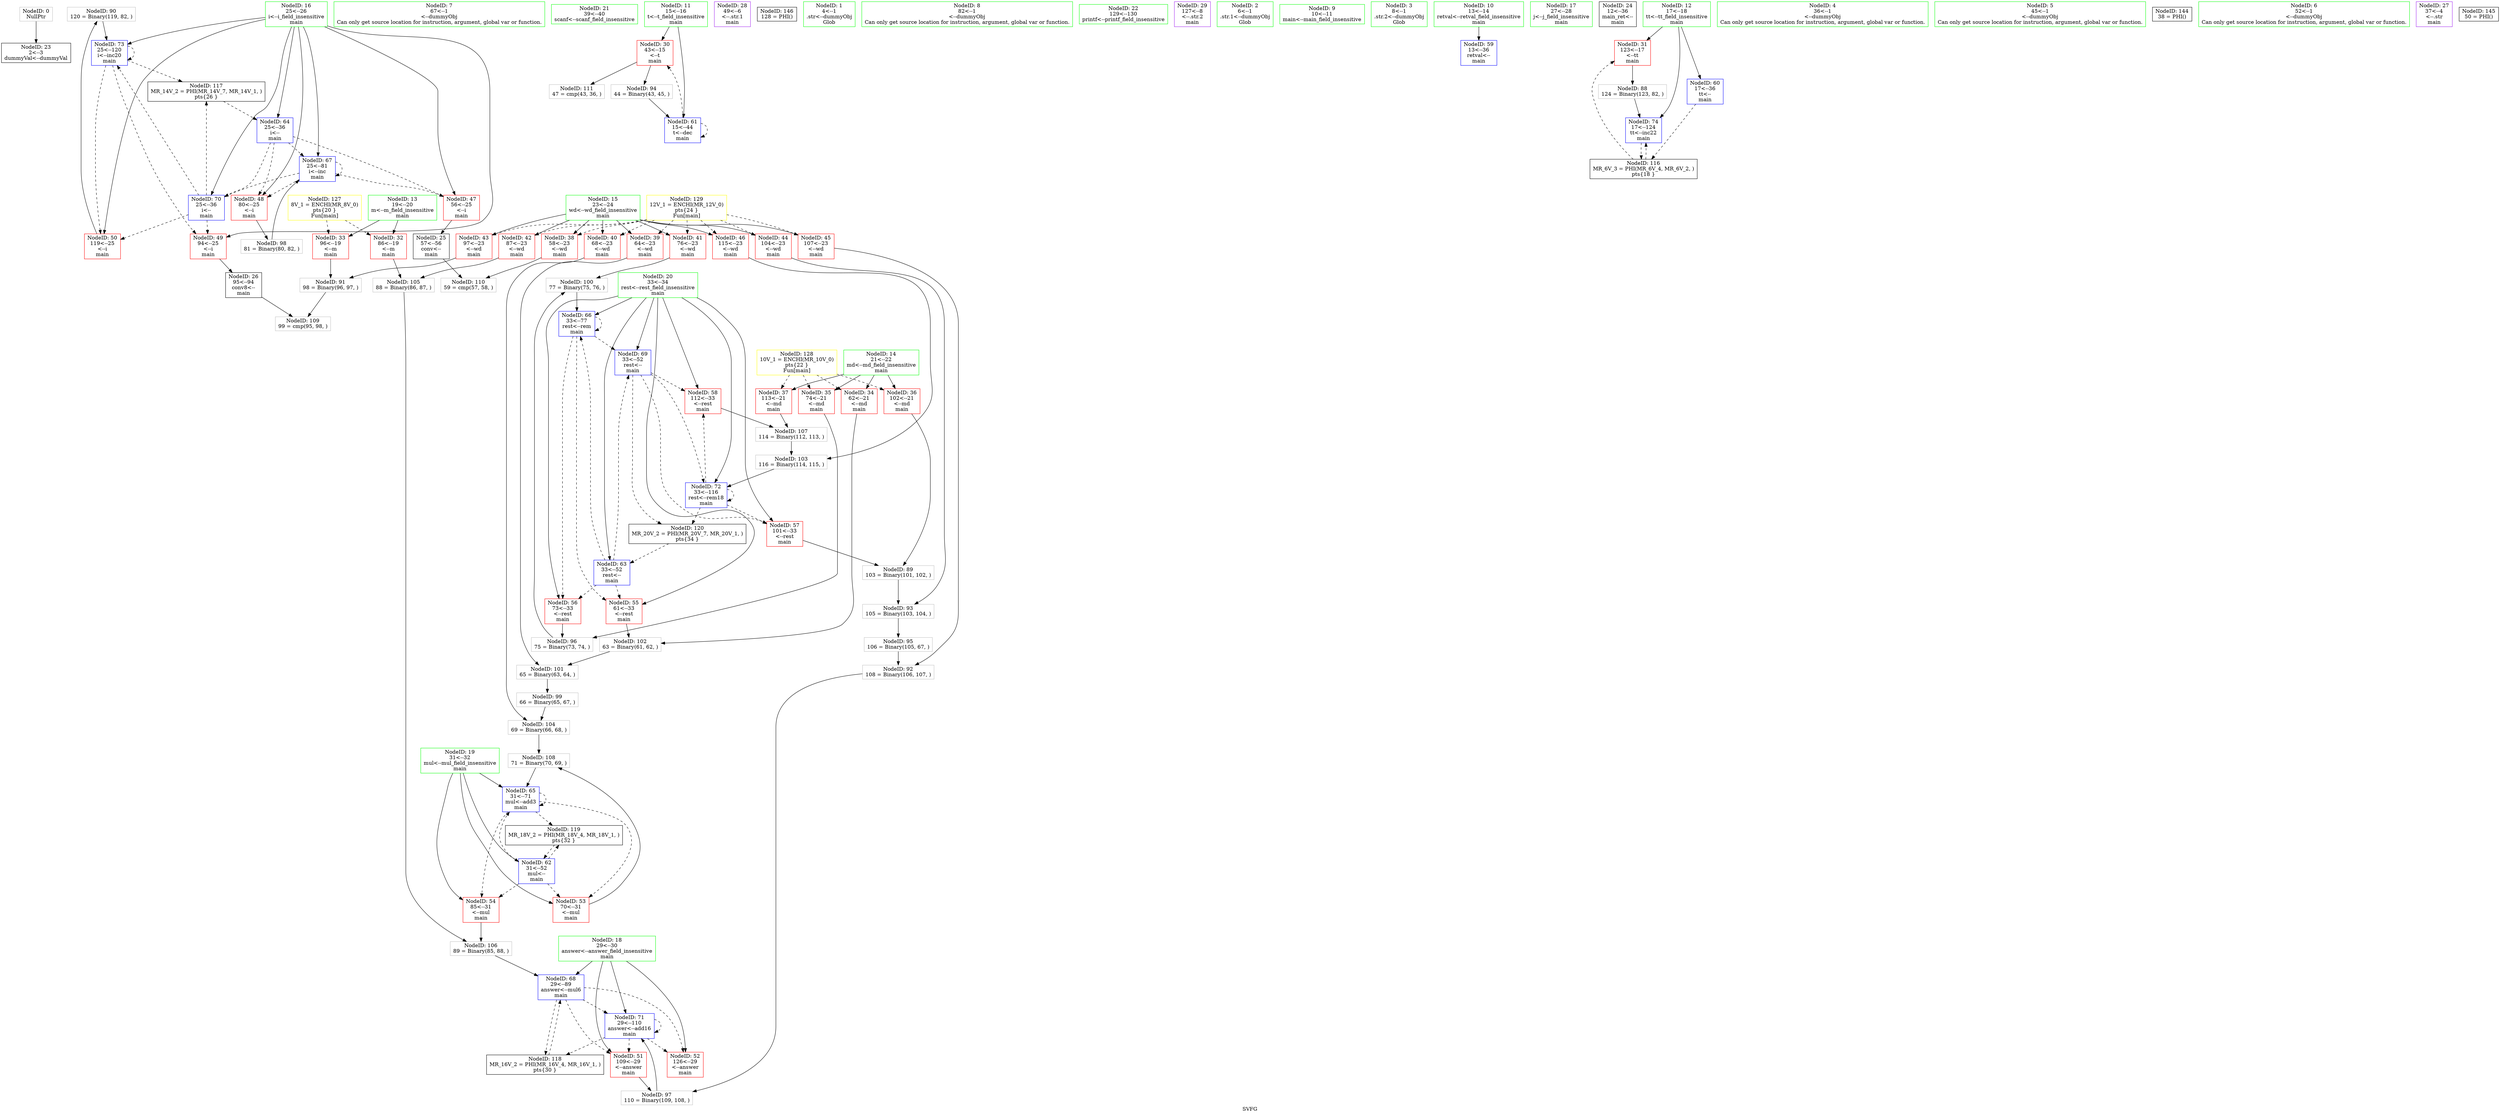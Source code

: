 digraph "SVFG" {
	label="SVFG";

	Node0x555818a904c0 [shape=record,color=grey,label="{NodeID: 0\nNullPtr}"];
	Node0x555818a904c0 -> Node0x555818aa5ea0[style=solid];
	Node0x555818aaa5c0 [shape=record,color=grey,label="{NodeID: 90\n120 = Binary(119, 82, )\n}"];
	Node0x555818aaa5c0 -> Node0x555818aa9760[style=solid];
	Node0x555818a8f7f0 [shape=record,color=green,label="{NodeID: 7\n67\<--1\n\<--dummyObj\nCan only get source location for instruction, argument, global var or function.}"];
	Node0x555818aa7530 [shape=record,color=grey,label="{NodeID: 97\n110 = Binary(109, 108, )\n}"];
	Node0x555818aa7530 -> Node0x555818aa95c0[style=solid];
	Node0x555818a907c0 [shape=record,color=green,label="{NodeID: 14\n21\<--22\nmd\<--md_field_insensitive\nmain\n}"];
	Node0x555818a907c0 -> Node0x555818aa6790[style=solid];
	Node0x555818a907c0 -> Node0x555818aa6860[style=solid];
	Node0x555818a907c0 -> Node0x555818aa6930[style=solid];
	Node0x555818a907c0 -> Node0x555818aa6a00[style=solid];
	Node0x555818aac2d0 [shape=record,color=grey,label="{NodeID: 104\n69 = Binary(66, 68, )\n}"];
	Node0x555818aac2d0 -> Node0x555818aac8d0[style=solid];
	Node0x555818aa5d00 [shape=record,color=green,label="{NodeID: 21\n39\<--40\nscanf\<--scanf_field_insensitive\n}"];
	Node0x555818aacd50 [shape=record,color=grey,label="{NodeID: 111\n47 = cmp(43, 36, )\n}"];
	Node0x555818aa62b0 [shape=record,color=purple,label="{NodeID: 28\n49\<--6\n\<--.str.1\nmain\n}"];
	Node0x555818ab3040 [shape=record,color=black,label="{NodeID: 118\nMR_16V_2 = PHI(MR_16V_4, MR_16V_1, )\npts\{30 \}\n}"];
	Node0x555818ab3040 -> Node0x555818aa9350[style=dashed];
	Node0x555818aa6860 [shape=record,color=red,label="{NodeID: 35\n74\<--21\n\<--md\nmain\n}"];
	Node0x555818aa6860 -> Node0x555818aa73b0[style=solid];
	Node0x555818aa6e10 [shape=record,color=red,label="{NodeID: 42\n87\<--23\n\<--wd\nmain\n}"];
	Node0x555818aa6e10 -> Node0x555818aac450[style=solid];
	Node0x555818aa83e0 [shape=record,color=red,label="{NodeID: 49\n94\<--25\n\<--i\nmain\n}"];
	Node0x555818aa83e0 -> Node0x555818aa6110[style=solid];
	Node0x555818aa8990 [shape=record,color=red,label="{NodeID: 56\n73\<--33\n\<--rest\nmain\n}"];
	Node0x555818aa8990 -> Node0x555818aa73b0[style=solid];
	Node0x555818abd1b0 [shape=record,color=black,label="{NodeID: 146\n128 = PHI()\n}"];
	Node0x555818aa8f40 [shape=record,color=blue,label="{NodeID: 63\n33\<--52\nrest\<--\nmain\n}"];
	Node0x555818aa8f40 -> Node0x555818aa88c0[style=dashed];
	Node0x555818aa8f40 -> Node0x555818aa8990[style=dashed];
	Node0x555818aa8f40 -> Node0x555818aa91b0[style=dashed];
	Node0x555818aa8f40 -> Node0x555818aa9420[style=dashed];
	Node0x555818aa94f0 [shape=record,color=blue,label="{NodeID: 70\n25\<--36\ni\<--\nmain\n}"];
	Node0x555818aa94f0 -> Node0x555818aa83e0[style=dashed];
	Node0x555818aa94f0 -> Node0x555818aa84b0[style=dashed];
	Node0x555818aa94f0 -> Node0x555818aa9760[style=dashed];
	Node0x555818aa94f0 -> Node0x555818ab2b40[style=dashed];
	Node0x555818a8f380 [shape=record,color=green,label="{NodeID: 1\n4\<--1\n.str\<--dummyObj\nGlob }"];
	Node0x555818aaa740 [shape=record,color=grey,label="{NodeID: 91\n98 = Binary(96, 97, )\n}"];
	Node0x555818aaa740 -> Node0x555818aaca50[style=solid];
	Node0x555818aa4e70 [shape=record,color=green,label="{NodeID: 8\n82\<--1\n\<--dummyObj\nCan only get source location for instruction, argument, global var or function.}"];
	Node0x555818aa76b0 [shape=record,color=grey,label="{NodeID: 98\n81 = Binary(80, 82, )\n}"];
	Node0x555818aa76b0 -> Node0x555818aa9280[style=solid];
	Node0x555818aa5860 [shape=record,color=green,label="{NodeID: 15\n23\<--24\nwd\<--wd_field_insensitive\nmain\n}"];
	Node0x555818aa5860 -> Node0x555818aa6ad0[style=solid];
	Node0x555818aa5860 -> Node0x555818aa6ba0[style=solid];
	Node0x555818aa5860 -> Node0x555818aa6c70[style=solid];
	Node0x555818aa5860 -> Node0x555818aa6d40[style=solid];
	Node0x555818aa5860 -> Node0x555818aa6e10[style=solid];
	Node0x555818aa5860 -> Node0x555818aa6ee0[style=solid];
	Node0x555818aa5860 -> Node0x555818aa6fb0[style=solid];
	Node0x555818aa5860 -> Node0x555818aa7080[style=solid];
	Node0x555818aa5860 -> Node0x555818aa7150[style=solid];
	Node0x555818aac450 [shape=record,color=grey,label="{NodeID: 105\n88 = Binary(86, 87, )\n}"];
	Node0x555818aac450 -> Node0x555818aac5d0[style=solid];
	Node0x555818aa5dd0 [shape=record,color=green,label="{NodeID: 22\n129\<--130\nprintf\<--printf_field_insensitive\n}"];
	Node0x555818aa6380 [shape=record,color=purple,label="{NodeID: 29\n127\<--8\n\<--.str.2\nmain\n}"];
	Node0x555818ab3540 [shape=record,color=black,label="{NodeID: 119\nMR_18V_2 = PHI(MR_18V_4, MR_18V_1, )\npts\{32 \}\n}"];
	Node0x555818ab3540 -> Node0x555818aa8e70[style=dashed];
	Node0x555818aa6930 [shape=record,color=red,label="{NodeID: 36\n102\<--21\n\<--md\nmain\n}"];
	Node0x555818aa6930 -> Node0x555818aaa440[style=solid];
	Node0x555818aa6ee0 [shape=record,color=red,label="{NodeID: 43\n97\<--23\n\<--wd\nmain\n}"];
	Node0x555818aa6ee0 -> Node0x555818aaa740[style=solid];
	Node0x555818aa84b0 [shape=record,color=red,label="{NodeID: 50\n119\<--25\n\<--i\nmain\n}"];
	Node0x555818aa84b0 -> Node0x555818aaa5c0[style=solid];
	Node0x555818aa8a60 [shape=record,color=red,label="{NodeID: 57\n101\<--33\n\<--rest\nmain\n}"];
	Node0x555818aa8a60 -> Node0x555818aaa440[style=solid];
	Node0x555818aa9010 [shape=record,color=blue,label="{NodeID: 64\n25\<--36\ni\<--\nmain\n}"];
	Node0x555818aa9010 -> Node0x555818aa7220[style=dashed];
	Node0x555818aa9010 -> Node0x555818aa8310[style=dashed];
	Node0x555818aa9010 -> Node0x555818aa9280[style=dashed];
	Node0x555818aa9010 -> Node0x555818aa94f0[style=dashed];
	Node0x555818aa95c0 [shape=record,color=blue,label="{NodeID: 71\n29\<--110\nanswer\<--add16\nmain\n}"];
	Node0x555818aa95c0 -> Node0x555818aa8580[style=dashed];
	Node0x555818aa95c0 -> Node0x555818aa8650[style=dashed];
	Node0x555818aa95c0 -> Node0x555818aa95c0[style=dashed];
	Node0x555818aa95c0 -> Node0x555818ab3040[style=dashed];
	Node0x555818a8f910 [shape=record,color=green,label="{NodeID: 2\n6\<--1\n.str.1\<--dummyObj\nGlob }"];
	Node0x555818aaa8c0 [shape=record,color=grey,label="{NodeID: 92\n108 = Binary(106, 107, )\n}"];
	Node0x555818aaa8c0 -> Node0x555818aa7530[style=solid];
	Node0x555818aa4f00 [shape=record,color=green,label="{NodeID: 9\n10\<--11\nmain\<--main_field_insensitive\n}"];
	Node0x555818aa7830 [shape=record,color=grey,label="{NodeID: 99\n66 = Binary(65, 67, )\n}"];
	Node0x555818aa7830 -> Node0x555818aac2d0[style=solid];
	Node0x555818aa58f0 [shape=record,color=green,label="{NodeID: 16\n25\<--26\ni\<--i_field_insensitive\nmain\n}"];
	Node0x555818aa58f0 -> Node0x555818aa7220[style=solid];
	Node0x555818aa58f0 -> Node0x555818aa8310[style=solid];
	Node0x555818aa58f0 -> Node0x555818aa83e0[style=solid];
	Node0x555818aa58f0 -> Node0x555818aa84b0[style=solid];
	Node0x555818aa58f0 -> Node0x555818aa9010[style=solid];
	Node0x555818aa58f0 -> Node0x555818aa9280[style=solid];
	Node0x555818aa58f0 -> Node0x555818aa94f0[style=solid];
	Node0x555818aa58f0 -> Node0x555818aa9760[style=solid];
	Node0x555818aac5d0 [shape=record,color=grey,label="{NodeID: 106\n89 = Binary(85, 88, )\n}"];
	Node0x555818aac5d0 -> Node0x555818aa9350[style=solid];
	Node0x555818aa5ea0 [shape=record,color=black,label="{NodeID: 23\n2\<--3\ndummyVal\<--dummyVal\n}"];
	Node0x555818aa6450 [shape=record,color=red,label="{NodeID: 30\n43\<--15\n\<--t\nmain\n}"];
	Node0x555818aa6450 -> Node0x555818aaabc0[style=solid];
	Node0x555818aa6450 -> Node0x555818aacd50[style=solid];
	Node0x555818ab3a40 [shape=record,color=black,label="{NodeID: 120\nMR_20V_2 = PHI(MR_20V_7, MR_20V_1, )\npts\{34 \}\n}"];
	Node0x555818ab3a40 -> Node0x555818aa8f40[style=dashed];
	Node0x555818aa6a00 [shape=record,color=red,label="{NodeID: 37\n113\<--21\n\<--md\nmain\n}"];
	Node0x555818aa6a00 -> Node0x555818aac750[style=solid];
	Node0x555818ab5b20 [shape=record,color=yellow,style=double,label="{NodeID: 127\n8V_1 = ENCHI(MR_8V_0)\npts\{20 \}\nFun[main]}"];
	Node0x555818ab5b20 -> Node0x555818aa65f0[style=dashed];
	Node0x555818ab5b20 -> Node0x555818aa66c0[style=dashed];
	Node0x555818aa6fb0 [shape=record,color=red,label="{NodeID: 44\n104\<--23\n\<--wd\nmain\n}"];
	Node0x555818aa6fb0 -> Node0x555818aaaa40[style=solid];
	Node0x555818aa8580 [shape=record,color=red,label="{NodeID: 51\n109\<--29\n\<--answer\nmain\n}"];
	Node0x555818aa8580 -> Node0x555818aa7530[style=solid];
	Node0x555818aa8b30 [shape=record,color=red,label="{NodeID: 58\n112\<--33\n\<--rest\nmain\n}"];
	Node0x555818aa8b30 -> Node0x555818aac750[style=solid];
	Node0x555818aa90e0 [shape=record,color=blue,label="{NodeID: 65\n31\<--71\nmul\<--add3\nmain\n}"];
	Node0x555818aa90e0 -> Node0x555818aa8720[style=dashed];
	Node0x555818aa90e0 -> Node0x555818aa87f0[style=dashed];
	Node0x555818aa90e0 -> Node0x555818aa90e0[style=dashed];
	Node0x555818aa90e0 -> Node0x555818ab3540[style=dashed];
	Node0x555818aa9690 [shape=record,color=blue,label="{NodeID: 72\n33\<--116\nrest\<--rem18\nmain\n}"];
	Node0x555818aa9690 -> Node0x555818aa8a60[style=dashed];
	Node0x555818aa9690 -> Node0x555818aa8b30[style=dashed];
	Node0x555818aa9690 -> Node0x555818aa9690[style=dashed];
	Node0x555818aa9690 -> Node0x555818ab3a40[style=dashed];
	Node0x555818a8f230 [shape=record,color=green,label="{NodeID: 3\n8\<--1\n.str.2\<--dummyObj\nGlob }"];
	Node0x555818aaaa40 [shape=record,color=grey,label="{NodeID: 93\n105 = Binary(103, 104, )\n}"];
	Node0x555818aaaa40 -> Node0x555818aaad40[style=solid];
	Node0x555818aa4fd0 [shape=record,color=green,label="{NodeID: 10\n13\<--14\nretval\<--retval_field_insensitive\nmain\n}"];
	Node0x555818aa4fd0 -> Node0x555818aa8c00[style=solid];
	Node0x555818aa79b0 [shape=record,color=grey,label="{NodeID: 100\n77 = Binary(75, 76, )\n}"];
	Node0x555818aa79b0 -> Node0x555818aa91b0[style=solid];
	Node0x555818aa59c0 [shape=record,color=green,label="{NodeID: 17\n27\<--28\nj\<--j_field_insensitive\nmain\n}"];
	Node0x555818aac750 [shape=record,color=grey,label="{NodeID: 107\n114 = Binary(112, 113, )\n}"];
	Node0x555818aac750 -> Node0x555818aac150[style=solid];
	Node0x555818aa5f70 [shape=record,color=black,label="{NodeID: 24\n12\<--36\nmain_ret\<--\nmain\n}"];
	Node0x555818aa6520 [shape=record,color=red,label="{NodeID: 31\n123\<--17\n\<--tt\nmain\n}"];
	Node0x555818aa6520 -> Node0x555818aaa2c0[style=solid];
	Node0x555818aa6ad0 [shape=record,color=red,label="{NodeID: 38\n58\<--23\n\<--wd\nmain\n}"];
	Node0x555818aa6ad0 -> Node0x555818aacbd0[style=solid];
	Node0x555818ab5c00 [shape=record,color=yellow,style=double,label="{NodeID: 128\n10V_1 = ENCHI(MR_10V_0)\npts\{22 \}\nFun[main]}"];
	Node0x555818ab5c00 -> Node0x555818aa6790[style=dashed];
	Node0x555818ab5c00 -> Node0x555818aa6860[style=dashed];
	Node0x555818ab5c00 -> Node0x555818aa6930[style=dashed];
	Node0x555818ab5c00 -> Node0x555818aa6a00[style=dashed];
	Node0x555818aa7080 [shape=record,color=red,label="{NodeID: 45\n107\<--23\n\<--wd\nmain\n}"];
	Node0x555818aa7080 -> Node0x555818aaa8c0[style=solid];
	Node0x555818aa8650 [shape=record,color=red,label="{NodeID: 52\n126\<--29\n\<--answer\nmain\n}"];
	Node0x555818aa8c00 [shape=record,color=blue,label="{NodeID: 59\n13\<--36\nretval\<--\nmain\n}"];
	Node0x555818aa91b0 [shape=record,color=blue,label="{NodeID: 66\n33\<--77\nrest\<--rem\nmain\n}"];
	Node0x555818aa91b0 -> Node0x555818aa88c0[style=dashed];
	Node0x555818aa91b0 -> Node0x555818aa8990[style=dashed];
	Node0x555818aa91b0 -> Node0x555818aa91b0[style=dashed];
	Node0x555818aa91b0 -> Node0x555818aa9420[style=dashed];
	Node0x555818aa9760 [shape=record,color=blue,label="{NodeID: 73\n25\<--120\ni\<--inc20\nmain\n}"];
	Node0x555818aa9760 -> Node0x555818aa83e0[style=dashed];
	Node0x555818aa9760 -> Node0x555818aa84b0[style=dashed];
	Node0x555818aa9760 -> Node0x555818aa9760[style=dashed];
	Node0x555818aa9760 -> Node0x555818ab2b40[style=dashed];
	Node0x555818aa4b30 [shape=record,color=green,label="{NodeID: 4\n36\<--1\n\<--dummyObj\nCan only get source location for instruction, argument, global var or function.}"];
	Node0x555818aaabc0 [shape=record,color=grey,label="{NodeID: 94\n44 = Binary(43, 45, )\n}"];
	Node0x555818aaabc0 -> Node0x555818aa8da0[style=solid];
	Node0x555818a90550 [shape=record,color=green,label="{NodeID: 11\n15\<--16\nt\<--t_field_insensitive\nmain\n}"];
	Node0x555818a90550 -> Node0x555818aa6450[style=solid];
	Node0x555818a90550 -> Node0x555818aa8da0[style=solid];
	Node0x555818aabe50 [shape=record,color=grey,label="{NodeID: 101\n65 = Binary(63, 64, )\n}"];
	Node0x555818aabe50 -> Node0x555818aa7830[style=solid];
	Node0x555818aa5a90 [shape=record,color=green,label="{NodeID: 18\n29\<--30\nanswer\<--answer_field_insensitive\nmain\n}"];
	Node0x555818aa5a90 -> Node0x555818aa8580[style=solid];
	Node0x555818aa5a90 -> Node0x555818aa8650[style=solid];
	Node0x555818aa5a90 -> Node0x555818aa9350[style=solid];
	Node0x555818aa5a90 -> Node0x555818aa95c0[style=solid];
	Node0x555818aac8d0 [shape=record,color=grey,label="{NodeID: 108\n71 = Binary(70, 69, )\n}"];
	Node0x555818aac8d0 -> Node0x555818aa90e0[style=solid];
	Node0x555818aa6040 [shape=record,color=black,label="{NodeID: 25\n57\<--56\nconv\<--\nmain\n}"];
	Node0x555818aa6040 -> Node0x555818aacbd0[style=solid];
	Node0x555818aa65f0 [shape=record,color=red,label="{NodeID: 32\n86\<--19\n\<--m\nmain\n}"];
	Node0x555818aa65f0 -> Node0x555818aac450[style=solid];
	Node0x555818aa6ba0 [shape=record,color=red,label="{NodeID: 39\n64\<--23\n\<--wd\nmain\n}"];
	Node0x555818aa6ba0 -> Node0x555818aabe50[style=solid];
	Node0x555818ab5d10 [shape=record,color=yellow,style=double,label="{NodeID: 129\n12V_1 = ENCHI(MR_12V_0)\npts\{24 \}\nFun[main]}"];
	Node0x555818ab5d10 -> Node0x555818aa6ad0[style=dashed];
	Node0x555818ab5d10 -> Node0x555818aa6ba0[style=dashed];
	Node0x555818ab5d10 -> Node0x555818aa6c70[style=dashed];
	Node0x555818ab5d10 -> Node0x555818aa6d40[style=dashed];
	Node0x555818ab5d10 -> Node0x555818aa6e10[style=dashed];
	Node0x555818ab5d10 -> Node0x555818aa6ee0[style=dashed];
	Node0x555818ab5d10 -> Node0x555818aa6fb0[style=dashed];
	Node0x555818ab5d10 -> Node0x555818aa7080[style=dashed];
	Node0x555818ab5d10 -> Node0x555818aa7150[style=dashed];
	Node0x555818aa7150 [shape=record,color=red,label="{NodeID: 46\n115\<--23\n\<--wd\nmain\n}"];
	Node0x555818aa7150 -> Node0x555818aac150[style=solid];
	Node0x555818aa8720 [shape=record,color=red,label="{NodeID: 53\n70\<--31\n\<--mul\nmain\n}"];
	Node0x555818aa8720 -> Node0x555818aac8d0[style=solid];
	Node0x555818aa8cd0 [shape=record,color=blue,label="{NodeID: 60\n17\<--36\ntt\<--\nmain\n}"];
	Node0x555818aa8cd0 -> Node0x555818ab2640[style=dashed];
	Node0x555818aa9280 [shape=record,color=blue,label="{NodeID: 67\n25\<--81\ni\<--inc\nmain\n}"];
	Node0x555818aa9280 -> Node0x555818aa7220[style=dashed];
	Node0x555818aa9280 -> Node0x555818aa8310[style=dashed];
	Node0x555818aa9280 -> Node0x555818aa9280[style=dashed];
	Node0x555818aa9280 -> Node0x555818aa94f0[style=dashed];
	Node0x555818aa9830 [shape=record,color=blue,label="{NodeID: 74\n17\<--124\ntt\<--inc22\nmain\n}"];
	Node0x555818aa9830 -> Node0x555818ab2640[style=dashed];
	Node0x555818aaa2c0 [shape=record,color=grey,label="{NodeID: 88\n124 = Binary(123, 82, )\n}"];
	Node0x555818aaa2c0 -> Node0x555818aa9830[style=solid];
	Node0x555818aa4bc0 [shape=record,color=green,label="{NodeID: 5\n45\<--1\n\<--dummyObj\nCan only get source location for instruction, argument, global var or function.}"];
	Node0x555818aaad40 [shape=record,color=grey,label="{NodeID: 95\n106 = Binary(105, 67, )\n}"];
	Node0x555818aaad40 -> Node0x555818aaa8c0[style=solid];
	Node0x555818a90620 [shape=record,color=green,label="{NodeID: 12\n17\<--18\ntt\<--tt_field_insensitive\nmain\n}"];
	Node0x555818a90620 -> Node0x555818aa6520[style=solid];
	Node0x555818a90620 -> Node0x555818aa8cd0[style=solid];
	Node0x555818a90620 -> Node0x555818aa9830[style=solid];
	Node0x555818aabfd0 [shape=record,color=grey,label="{NodeID: 102\n63 = Binary(61, 62, )\n}"];
	Node0x555818aabfd0 -> Node0x555818aabe50[style=solid];
	Node0x555818aa5b60 [shape=record,color=green,label="{NodeID: 19\n31\<--32\nmul\<--mul_field_insensitive\nmain\n}"];
	Node0x555818aa5b60 -> Node0x555818aa8720[style=solid];
	Node0x555818aa5b60 -> Node0x555818aa87f0[style=solid];
	Node0x555818aa5b60 -> Node0x555818aa8e70[style=solid];
	Node0x555818aa5b60 -> Node0x555818aa90e0[style=solid];
	Node0x555818aaca50 [shape=record,color=grey,label="{NodeID: 109\n99 = cmp(95, 98, )\n}"];
	Node0x555818aa6110 [shape=record,color=black,label="{NodeID: 26\n95\<--94\nconv8\<--\nmain\n}"];
	Node0x555818aa6110 -> Node0x555818aaca50[style=solid];
	Node0x555818ab2640 [shape=record,color=black,label="{NodeID: 116\nMR_6V_3 = PHI(MR_6V_4, MR_6V_2, )\npts\{18 \}\n}"];
	Node0x555818ab2640 -> Node0x555818aa6520[style=dashed];
	Node0x555818ab2640 -> Node0x555818aa9830[style=dashed];
	Node0x555818aa66c0 [shape=record,color=red,label="{NodeID: 33\n96\<--19\n\<--m\nmain\n}"];
	Node0x555818aa66c0 -> Node0x555818aaa740[style=solid];
	Node0x555818aa6c70 [shape=record,color=red,label="{NodeID: 40\n68\<--23\n\<--wd\nmain\n}"];
	Node0x555818aa6c70 -> Node0x555818aac2d0[style=solid];
	Node0x555818aa7220 [shape=record,color=red,label="{NodeID: 47\n56\<--25\n\<--i\nmain\n}"];
	Node0x555818aa7220 -> Node0x555818aa6040[style=solid];
	Node0x555818aa87f0 [shape=record,color=red,label="{NodeID: 54\n85\<--31\n\<--mul\nmain\n}"];
	Node0x555818aa87f0 -> Node0x555818aac5d0[style=solid];
	Node0x555818abcfb0 [shape=record,color=black,label="{NodeID: 144\n38 = PHI()\n}"];
	Node0x555818aa8da0 [shape=record,color=blue,label="{NodeID: 61\n15\<--44\nt\<--dec\nmain\n}"];
	Node0x555818aa8da0 -> Node0x555818aa6450[style=dashed];
	Node0x555818aa8da0 -> Node0x555818aa8da0[style=dashed];
	Node0x555818aa9350 [shape=record,color=blue,label="{NodeID: 68\n29\<--89\nanswer\<--mul6\nmain\n}"];
	Node0x555818aa9350 -> Node0x555818aa8580[style=dashed];
	Node0x555818aa9350 -> Node0x555818aa8650[style=dashed];
	Node0x555818aa9350 -> Node0x555818aa95c0[style=dashed];
	Node0x555818aa9350 -> Node0x555818ab3040[style=dashed];
	Node0x555818aaa440 [shape=record,color=grey,label="{NodeID: 89\n103 = Binary(101, 102, )\n}"];
	Node0x555818aaa440 -> Node0x555818aaaa40[style=solid];
	Node0x555818a8f760 [shape=record,color=green,label="{NodeID: 6\n52\<--1\n\<--dummyObj\nCan only get source location for instruction, argument, global var or function.}"];
	Node0x555818aa73b0 [shape=record,color=grey,label="{NodeID: 96\n75 = Binary(73, 74, )\n}"];
	Node0x555818aa73b0 -> Node0x555818aa79b0[style=solid];
	Node0x555818a906f0 [shape=record,color=green,label="{NodeID: 13\n19\<--20\nm\<--m_field_insensitive\nmain\n}"];
	Node0x555818a906f0 -> Node0x555818aa65f0[style=solid];
	Node0x555818a906f0 -> Node0x555818aa66c0[style=solid];
	Node0x555818aac150 [shape=record,color=grey,label="{NodeID: 103\n116 = Binary(114, 115, )\n}"];
	Node0x555818aac150 -> Node0x555818aa9690[style=solid];
	Node0x555818aa5c30 [shape=record,color=green,label="{NodeID: 20\n33\<--34\nrest\<--rest_field_insensitive\nmain\n}"];
	Node0x555818aa5c30 -> Node0x555818aa88c0[style=solid];
	Node0x555818aa5c30 -> Node0x555818aa8990[style=solid];
	Node0x555818aa5c30 -> Node0x555818aa8a60[style=solid];
	Node0x555818aa5c30 -> Node0x555818aa8b30[style=solid];
	Node0x555818aa5c30 -> Node0x555818aa8f40[style=solid];
	Node0x555818aa5c30 -> Node0x555818aa91b0[style=solid];
	Node0x555818aa5c30 -> Node0x555818aa9420[style=solid];
	Node0x555818aa5c30 -> Node0x555818aa9690[style=solid];
	Node0x555818aacbd0 [shape=record,color=grey,label="{NodeID: 110\n59 = cmp(57, 58, )\n}"];
	Node0x555818aa61e0 [shape=record,color=purple,label="{NodeID: 27\n37\<--4\n\<--.str\nmain\n}"];
	Node0x555818ab2b40 [shape=record,color=black,label="{NodeID: 117\nMR_14V_2 = PHI(MR_14V_7, MR_14V_1, )\npts\{26 \}\n}"];
	Node0x555818ab2b40 -> Node0x555818aa9010[style=dashed];
	Node0x555818aa6790 [shape=record,color=red,label="{NodeID: 34\n62\<--21\n\<--md\nmain\n}"];
	Node0x555818aa6790 -> Node0x555818aabfd0[style=solid];
	Node0x555818aa6d40 [shape=record,color=red,label="{NodeID: 41\n76\<--23\n\<--wd\nmain\n}"];
	Node0x555818aa6d40 -> Node0x555818aa79b0[style=solid];
	Node0x555818aa8310 [shape=record,color=red,label="{NodeID: 48\n80\<--25\n\<--i\nmain\n}"];
	Node0x555818aa8310 -> Node0x555818aa76b0[style=solid];
	Node0x555818aa88c0 [shape=record,color=red,label="{NodeID: 55\n61\<--33\n\<--rest\nmain\n}"];
	Node0x555818aa88c0 -> Node0x555818aabfd0[style=solid];
	Node0x555818abd0b0 [shape=record,color=black,label="{NodeID: 145\n50 = PHI()\n}"];
	Node0x555818aa8e70 [shape=record,color=blue,label="{NodeID: 62\n31\<--52\nmul\<--\nmain\n}"];
	Node0x555818aa8e70 -> Node0x555818aa8720[style=dashed];
	Node0x555818aa8e70 -> Node0x555818aa87f0[style=dashed];
	Node0x555818aa8e70 -> Node0x555818aa90e0[style=dashed];
	Node0x555818aa8e70 -> Node0x555818ab3540[style=dashed];
	Node0x555818aa9420 [shape=record,color=blue,label="{NodeID: 69\n33\<--52\nrest\<--\nmain\n}"];
	Node0x555818aa9420 -> Node0x555818aa8a60[style=dashed];
	Node0x555818aa9420 -> Node0x555818aa8b30[style=dashed];
	Node0x555818aa9420 -> Node0x555818aa9690[style=dashed];
	Node0x555818aa9420 -> Node0x555818ab3a40[style=dashed];
}
